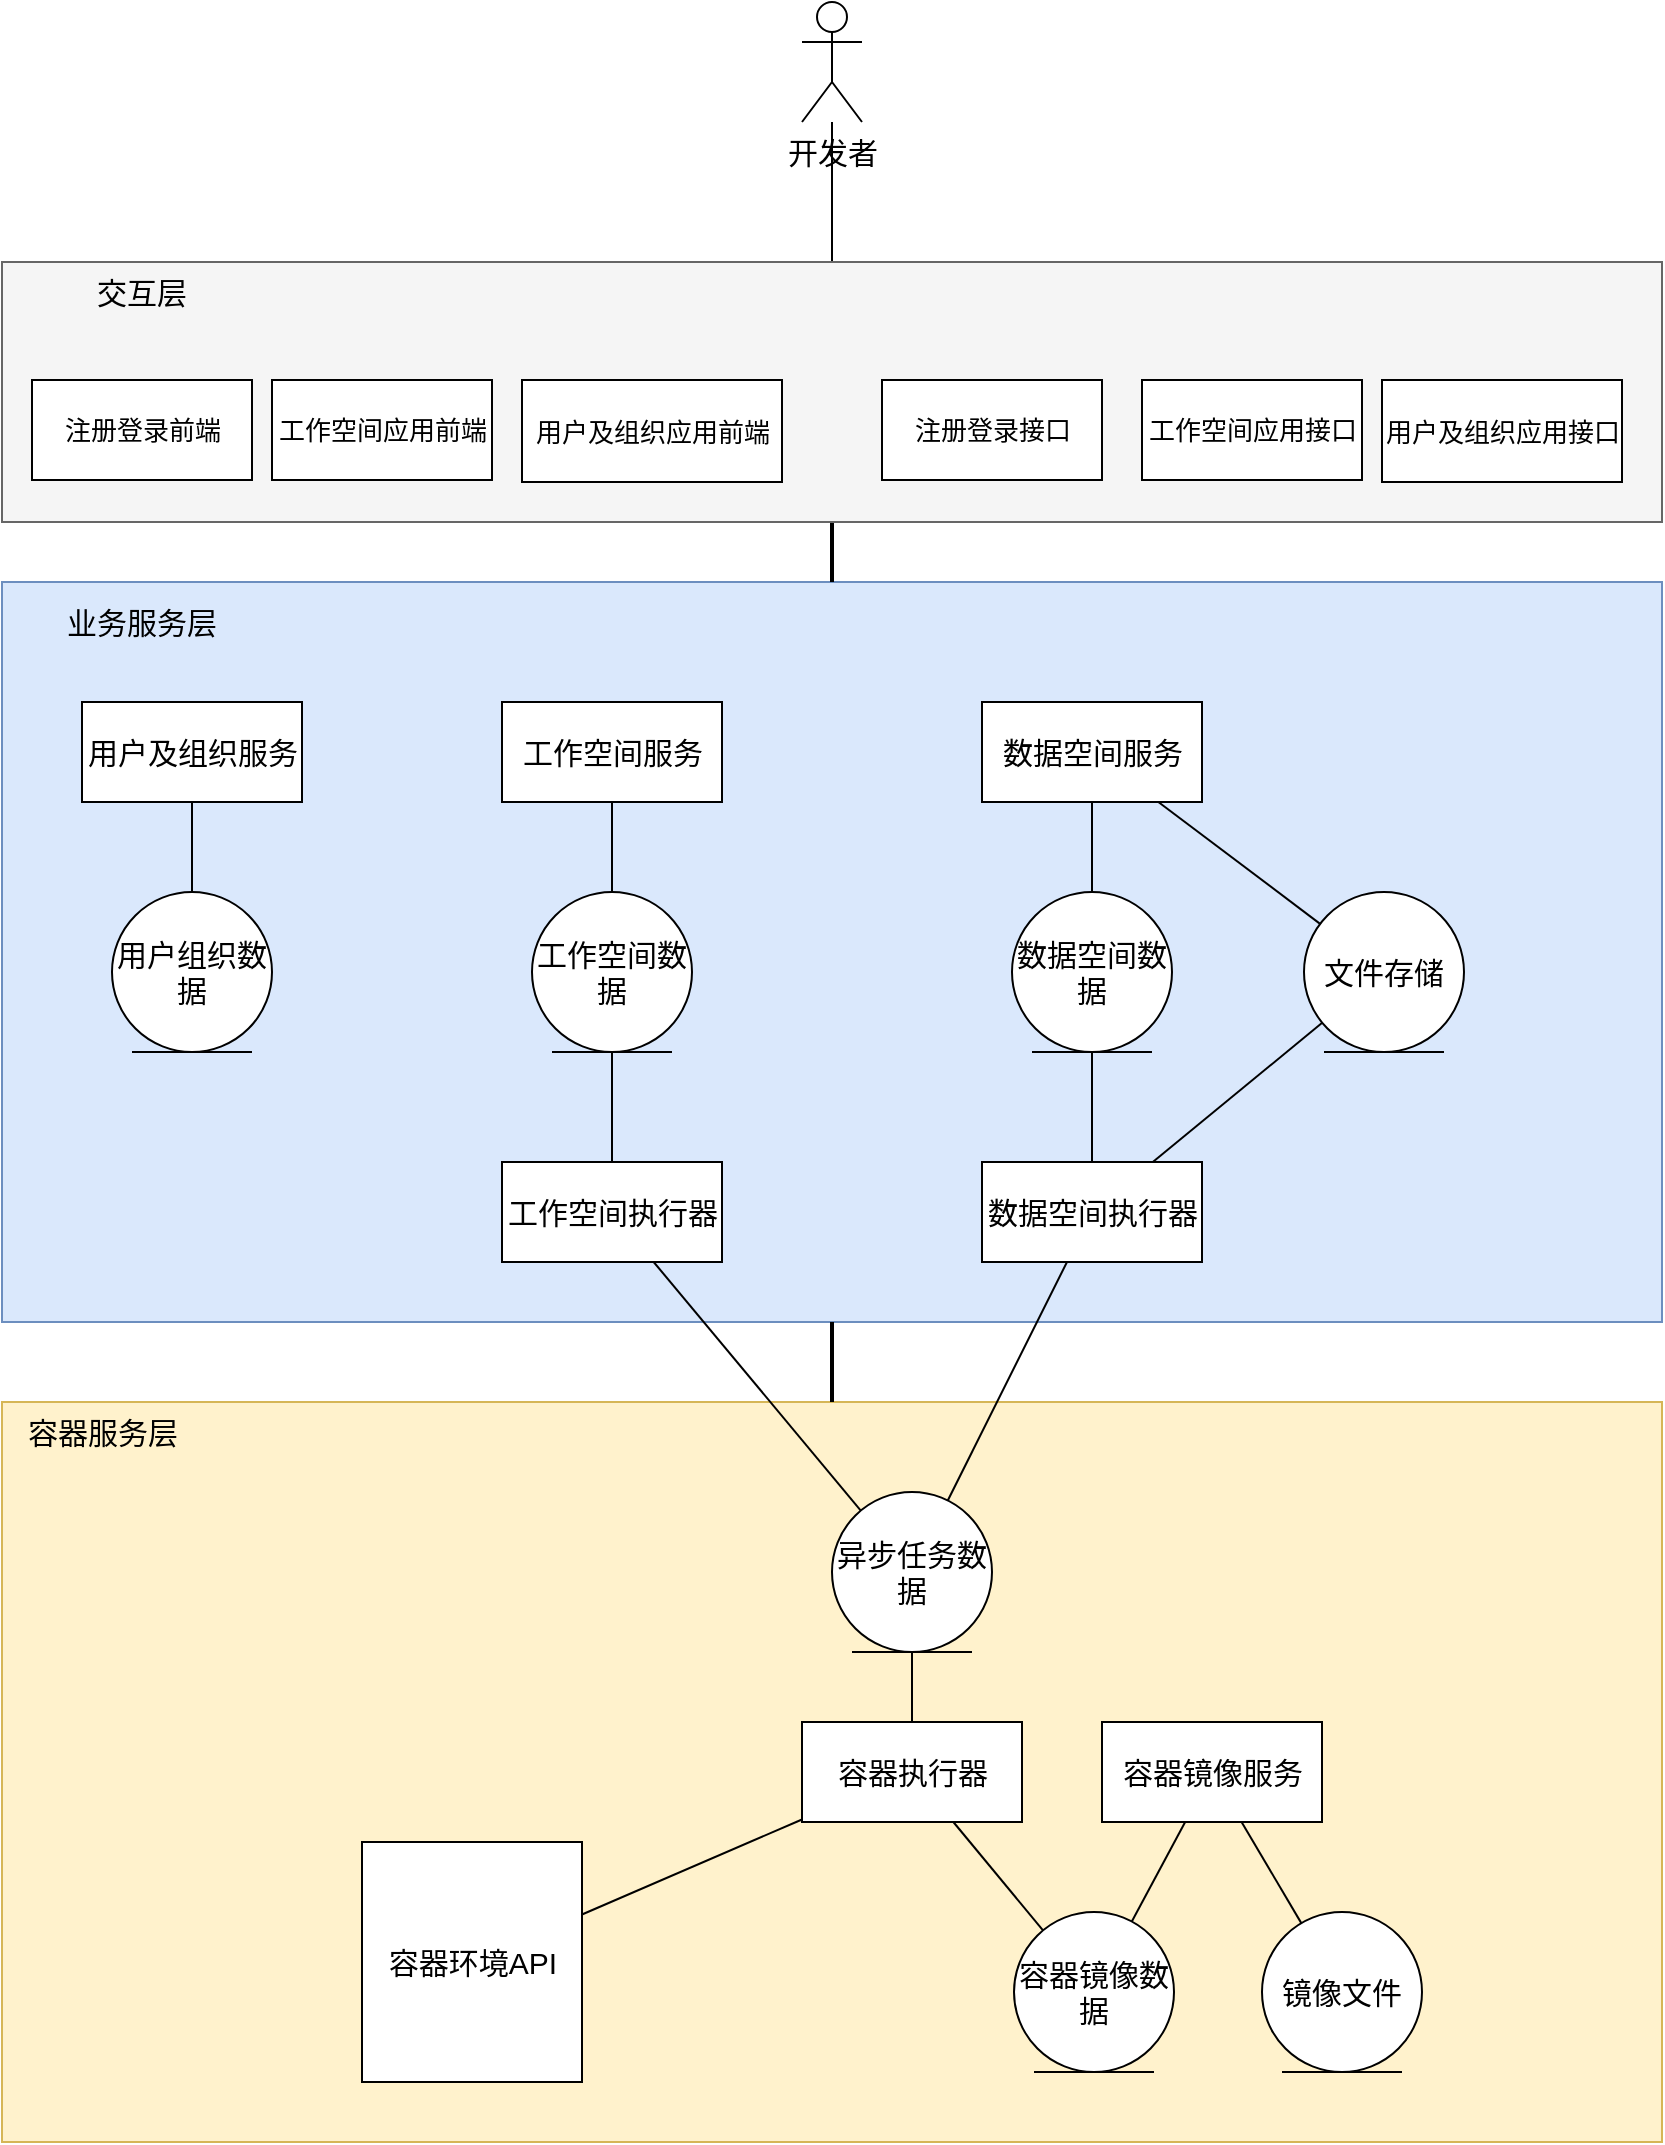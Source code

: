 <mxfile>
    <diagram id="vVA_o35hJ7-RhdYQv6_G" name="逻辑架构">
        <mxGraphModel dx="2740" dy="689" grid="1" gridSize="10" guides="1" tooltips="1" connect="1" arrows="1" fold="1" page="1" pageScale="1" pageWidth="827" pageHeight="1169" math="0" shadow="0">
            <root>
                <mxCell id="0"/>
                <mxCell id="1" parent="0"/>
                <mxCell id="oEgxVoZ06rKnOK16Z4o3-8" value="" style="rounded=0;whiteSpace=wrap;html=1;fillColor=#dae8fc;strokeColor=#6c8ebf;fontSize=15;" parent="1" vertex="1">
                    <mxGeometry x="-1320" y="460" width="830" height="370" as="geometry"/>
                </mxCell>
                <mxCell id="oEgxVoZ06rKnOK16Z4o3-9" value="业务服务层" style="text;html=1;strokeColor=none;fillColor=none;align=center;verticalAlign=middle;whiteSpace=wrap;rounded=0;fontSize=15;" parent="1" vertex="1">
                    <mxGeometry x="-1300" y="470" width="100" height="20" as="geometry"/>
                </mxCell>
                <mxCell id="1Gb1egaOadGZ2a_2MbuA-2" value="工作空间服务" style="html=1;fontSize=15;" parent="1" vertex="1">
                    <mxGeometry x="-1070" y="520" width="110" height="50" as="geometry"/>
                </mxCell>
                <mxCell id="1Gb1egaOadGZ2a_2MbuA-5" value="数据空间服务" style="html=1;fontSize=15;" parent="1" vertex="1">
                    <mxGeometry x="-830" y="520" width="110" height="50" as="geometry"/>
                </mxCell>
                <mxCell id="1Gb1egaOadGZ2a_2MbuA-13" value="工作空间执行器" style="html=1;fontSize=15;" parent="1" vertex="1">
                    <mxGeometry x="-1070" y="750" width="110" height="50" as="geometry"/>
                </mxCell>
                <mxCell id="1Gb1egaOadGZ2a_2MbuA-20" value="数据空间执行器" style="html=1;fontSize=15;" parent="1" vertex="1">
                    <mxGeometry x="-830" y="750" width="110" height="50" as="geometry"/>
                </mxCell>
                <mxCell id="oEgxVoZ06rKnOK16Z4o3-6" style="edgeStyle=none;html=1;endArrow=none;endFill=0;fontSize=15;" parent="1" source="1Gb1egaOadGZ2a_2MbuA-24" target="1Gb1egaOadGZ2a_2MbuA-13" edge="1">
                    <mxGeometry relative="1" as="geometry"/>
                </mxCell>
                <mxCell id="1Gb1egaOadGZ2a_2MbuA-24" value="工作空间数据" style="ellipse;shape=umlEntity;whiteSpace=wrap;html=1;fontSize=15;" parent="1" vertex="1">
                    <mxGeometry x="-1055" y="615" width="80" height="80" as="geometry"/>
                </mxCell>
                <mxCell id="1Gb1egaOadGZ2a_2MbuA-1" style="edgeStyle=none;html=1;endArrow=none;endFill=0;fontSize=15;" parent="1" source="1Gb1egaOadGZ2a_2MbuA-2" target="1Gb1egaOadGZ2a_2MbuA-24" edge="1">
                    <mxGeometry relative="1" as="geometry"/>
                </mxCell>
                <mxCell id="1Gb1egaOadGZ2a_2MbuA-25" value="文件存储" style="ellipse;shape=umlEntity;whiteSpace=wrap;html=1;fontSize=15;" parent="1" vertex="1">
                    <mxGeometry x="-669" y="615" width="80" height="80" as="geometry"/>
                </mxCell>
                <mxCell id="1Gb1egaOadGZ2a_2MbuA-3" style="edgeStyle=none;html=1;endArrow=none;endFill=0;fontSize=15;" parent="1" source="1Gb1egaOadGZ2a_2MbuA-5" target="1Gb1egaOadGZ2a_2MbuA-25" edge="1">
                    <mxGeometry relative="1" as="geometry"/>
                </mxCell>
                <mxCell id="1Gb1egaOadGZ2a_2MbuA-18" style="edgeStyle=none;html=1;endArrow=none;endFill=0;fontSize=15;" parent="1" source="1Gb1egaOadGZ2a_2MbuA-20" target="1Gb1egaOadGZ2a_2MbuA-25" edge="1">
                    <mxGeometry relative="1" as="geometry"/>
                </mxCell>
                <mxCell id="1Gb1egaOadGZ2a_2MbuA-28" value="数据空间数据" style="ellipse;shape=umlEntity;whiteSpace=wrap;html=1;fontSize=15;" parent="1" vertex="1">
                    <mxGeometry x="-815" y="615" width="80" height="80" as="geometry"/>
                </mxCell>
                <mxCell id="1Gb1egaOadGZ2a_2MbuA-4" style="edgeStyle=none;html=1;endArrow=none;endFill=0;fontSize=15;" parent="1" source="1Gb1egaOadGZ2a_2MbuA-5" target="1Gb1egaOadGZ2a_2MbuA-28" edge="1">
                    <mxGeometry relative="1" as="geometry"/>
                </mxCell>
                <mxCell id="1Gb1egaOadGZ2a_2MbuA-17" style="edgeStyle=none;html=1;endArrow=none;endFill=0;fontSize=15;" parent="1" source="1Gb1egaOadGZ2a_2MbuA-20" target="1Gb1egaOadGZ2a_2MbuA-28" edge="1">
                    <mxGeometry relative="1" as="geometry"/>
                </mxCell>
                <mxCell id="zxybhiNNPWDu_kbE6-t5-33" style="edgeStyle=none;html=1;strokeWidth=1;fontSize=15;endArrow=none;endFill=0;endSize=6;" parent="1" source="zxybhiNNPWDu_kbE6-t5-13" target="zxybhiNNPWDu_kbE6-t5-24" edge="1">
                    <mxGeometry relative="1" as="geometry"/>
                </mxCell>
                <mxCell id="zxybhiNNPWDu_kbE6-t5-13" value="开发者" style="shape=umlActor;verticalLabelPosition=bottom;verticalAlign=top;html=1;fontSize=15;" parent="1" vertex="1">
                    <mxGeometry x="-920" y="170" width="30" height="60" as="geometry"/>
                </mxCell>
                <mxCell id="ViZqe3pEsHuasah4cH0R-2" style="edgeStyle=none;html=1;strokeWidth=2;endArrow=none;endFill=0;" parent="1" source="zxybhiNNPWDu_kbE6-t5-24" target="oEgxVoZ06rKnOK16Z4o3-8" edge="1">
                    <mxGeometry relative="1" as="geometry"/>
                </mxCell>
                <mxCell id="zxybhiNNPWDu_kbE6-t5-24" value="" style="rounded=0;whiteSpace=wrap;html=1;fontSize=13;fillColor=#f5f5f5;strokeColor=#666666;fontColor=#333333;" parent="1" vertex="1">
                    <mxGeometry x="-1320" y="300" width="830" height="130" as="geometry"/>
                </mxCell>
                <mxCell id="zxybhiNNPWDu_kbE6-t5-16" value="工作空间应用前端" style="html=1;fontSize=13;" parent="1" vertex="1">
                    <mxGeometry x="-1185" y="359" width="110" height="50" as="geometry"/>
                </mxCell>
                <mxCell id="zxybhiNNPWDu_kbE6-t5-17" value="工作空间应用接口" style="html=1;fontSize=13;" parent="1" vertex="1">
                    <mxGeometry x="-750" y="359" width="110" height="50" as="geometry"/>
                </mxCell>
                <mxCell id="zxybhiNNPWDu_kbE6-t5-19" value="用户及组织应用接口" style="html=1;fontSize=13;" parent="1" vertex="1">
                    <mxGeometry x="-630" y="359" width="120" height="51" as="geometry"/>
                </mxCell>
                <mxCell id="zxybhiNNPWDu_kbE6-t5-21" value="用户及组织应用前端" style="html=1;fontSize=13;" parent="1" vertex="1">
                    <mxGeometry x="-1060" y="359" width="130" height="51" as="geometry"/>
                </mxCell>
                <mxCell id="zxybhiNNPWDu_kbE6-t5-28" value="交互层" style="text;html=1;strokeColor=none;fillColor=none;align=center;verticalAlign=middle;whiteSpace=wrap;rounded=0;fontSize=15;" parent="1" vertex="1">
                    <mxGeometry x="-1280" y="300" width="60" height="30" as="geometry"/>
                </mxCell>
                <mxCell id="ZPXXVX6sJdJjNKYwcHni-1" style="edgeStyle=none;html=1;endArrow=none;endFill=0;" parent="1" source="ZPXXVX6sJdJjNKYwcHni-2" target="ZPXXVX6sJdJjNKYwcHni-3" edge="1">
                    <mxGeometry relative="1" as="geometry"/>
                </mxCell>
                <mxCell id="ZPXXVX6sJdJjNKYwcHni-2" value="用户及组织服务" style="html=1;fontSize=15;" parent="1" vertex="1">
                    <mxGeometry x="-1280" y="520" width="110" height="50" as="geometry"/>
                </mxCell>
                <mxCell id="ZPXXVX6sJdJjNKYwcHni-3" value="用户组织数据" style="ellipse;shape=umlEntity;whiteSpace=wrap;html=1;fontSize=15;" parent="1" vertex="1">
                    <mxGeometry x="-1265" y="615" width="80" height="80" as="geometry"/>
                </mxCell>
                <mxCell id="ViZqe3pEsHuasah4cH0R-1" value="" style="group" parent="1" vertex="1" connectable="0">
                    <mxGeometry x="-1320" y="870" width="830" height="370" as="geometry"/>
                </mxCell>
                <mxCell id="oEgxVoZ06rKnOK16Z4o3-11" value="" style="rounded=0;whiteSpace=wrap;html=1;container=0;fillColor=#fff2cc;strokeColor=#d6b656;fontSize=15;" parent="ViZqe3pEsHuasah4cH0R-1" vertex="1">
                    <mxGeometry width="830" height="370" as="geometry"/>
                </mxCell>
                <mxCell id="1Gb1egaOadGZ2a_2MbuA-7" value="容器镜像服务" style="html=1;container=0;fontSize=15;" parent="ViZqe3pEsHuasah4cH0R-1" vertex="1">
                    <mxGeometry x="550" y="160" width="110" height="50" as="geometry"/>
                </mxCell>
                <mxCell id="1Gb1egaOadGZ2a_2MbuA-23" value="容器执行器" style="html=1;container=0;fontSize=15;" parent="ViZqe3pEsHuasah4cH0R-1" vertex="1">
                    <mxGeometry x="400" y="160" width="110" height="50" as="geometry"/>
                </mxCell>
                <mxCell id="1Gb1egaOadGZ2a_2MbuA-27" value="容器镜像数据" style="ellipse;shape=umlEntity;whiteSpace=wrap;html=1;container=0;fontSize=15;" parent="ViZqe3pEsHuasah4cH0R-1" vertex="1">
                    <mxGeometry x="506" y="255" width="80" height="80" as="geometry"/>
                </mxCell>
                <mxCell id="oEgxVoZ06rKnOK16Z4o3-3" style="edgeStyle=none;html=1;endArrow=none;endFill=0;fontSize=15;" parent="ViZqe3pEsHuasah4cH0R-1" source="1Gb1egaOadGZ2a_2MbuA-7" target="1Gb1egaOadGZ2a_2MbuA-27" edge="1">
                    <mxGeometry relative="1" as="geometry"/>
                </mxCell>
                <mxCell id="1Gb1egaOadGZ2a_2MbuA-21" style="edgeStyle=none;html=1;endArrow=none;endFill=0;fontSize=15;" parent="ViZqe3pEsHuasah4cH0R-1" source="1Gb1egaOadGZ2a_2MbuA-23" target="1Gb1egaOadGZ2a_2MbuA-27" edge="1">
                    <mxGeometry relative="1" as="geometry"/>
                </mxCell>
                <mxCell id="1Gb1egaOadGZ2a_2MbuA-29" value="异步任务数据" style="ellipse;shape=umlEntity;whiteSpace=wrap;html=1;container=0;fontSize=15;" parent="ViZqe3pEsHuasah4cH0R-1" vertex="1">
                    <mxGeometry x="415" y="45" width="80" height="80" as="geometry"/>
                </mxCell>
                <mxCell id="oEgxVoZ06rKnOK16Z4o3-5" style="edgeStyle=none;html=1;endArrow=none;endFill=0;fontSize=15;" parent="ViZqe3pEsHuasah4cH0R-1" source="1Gb1egaOadGZ2a_2MbuA-23" target="1Gb1egaOadGZ2a_2MbuA-29" edge="1">
                    <mxGeometry relative="1" as="geometry"/>
                </mxCell>
                <mxCell id="oEgxVoZ06rKnOK16Z4o3-1" value="镜像文件" style="ellipse;shape=umlEntity;whiteSpace=wrap;html=1;container=0;fontSize=15;" parent="ViZqe3pEsHuasah4cH0R-1" vertex="1">
                    <mxGeometry x="630" y="255" width="80" height="80" as="geometry"/>
                </mxCell>
                <mxCell id="oEgxVoZ06rKnOK16Z4o3-4" style="edgeStyle=none;html=1;endArrow=none;endFill=0;fontSize=15;" parent="ViZqe3pEsHuasah4cH0R-1" source="1Gb1egaOadGZ2a_2MbuA-7" target="oEgxVoZ06rKnOK16Z4o3-1" edge="1">
                    <mxGeometry relative="1" as="geometry"/>
                </mxCell>
                <mxCell id="oEgxVoZ06rKnOK16Z4o3-16" value="容器服务层" style="text;html=1;align=center;verticalAlign=middle;resizable=0;points=[];autosize=1;strokeColor=none;fillColor=none;fontSize=15;" parent="ViZqe3pEsHuasah4cH0R-1" vertex="1">
                    <mxGeometry width="100" height="30" as="geometry"/>
                </mxCell>
                <mxCell id="zxybhiNNPWDu_kbE6-t5-53" value="容器环境API" style="html=1;container=0;fontSize=15;" parent="ViZqe3pEsHuasah4cH0R-1" vertex="1">
                    <mxGeometry x="180" y="220" width="110" height="120" as="geometry"/>
                </mxCell>
                <mxCell id="zxybhiNNPWDu_kbE6-t5-54" style="edgeStyle=none;html=1;strokeWidth=1;fontSize=15;endArrow=none;endFill=0;endSize=6;" parent="ViZqe3pEsHuasah4cH0R-1" source="1Gb1egaOadGZ2a_2MbuA-23" target="zxybhiNNPWDu_kbE6-t5-53" edge="1">
                    <mxGeometry relative="1" as="geometry"/>
                </mxCell>
                <mxCell id="oEgxVoZ06rKnOK16Z4o3-18" style="edgeStyle=none;html=1;endArrow=none;endFill=0;fontSize=15;strokeWidth=2;" parent="1" source="oEgxVoZ06rKnOK16Z4o3-8" target="oEgxVoZ06rKnOK16Z4o3-11" edge="1">
                    <mxGeometry relative="1" as="geometry">
                        <mxPoint x="-720" y="820" as="sourcePoint"/>
                    </mxGeometry>
                </mxCell>
                <mxCell id="1Gb1egaOadGZ2a_2MbuA-12" style="edgeStyle=none;html=1;endArrow=none;endFill=0;fontSize=15;" parent="1" source="1Gb1egaOadGZ2a_2MbuA-13" target="1Gb1egaOadGZ2a_2MbuA-29" edge="1">
                    <mxGeometry relative="1" as="geometry"/>
                </mxCell>
                <mxCell id="1Gb1egaOadGZ2a_2MbuA-19" style="edgeStyle=none;html=1;endArrow=none;endFill=0;fontSize=15;" parent="1" source="1Gb1egaOadGZ2a_2MbuA-20" target="1Gb1egaOadGZ2a_2MbuA-29" edge="1">
                    <mxGeometry relative="1" as="geometry"/>
                </mxCell>
                <mxCell id="3WPW9wRoEwNam94XegMr-1" value="注册登录前端" style="html=1;fontSize=13;" parent="1" vertex="1">
                    <mxGeometry x="-1305" y="359" width="110" height="50" as="geometry"/>
                </mxCell>
                <mxCell id="3WPW9wRoEwNam94XegMr-2" value="注册登录接口" style="html=1;fontSize=13;" parent="1" vertex="1">
                    <mxGeometry x="-880" y="359" width="110" height="50" as="geometry"/>
                </mxCell>
            </root>
        </mxGraphModel>
    </diagram>
</mxfile>